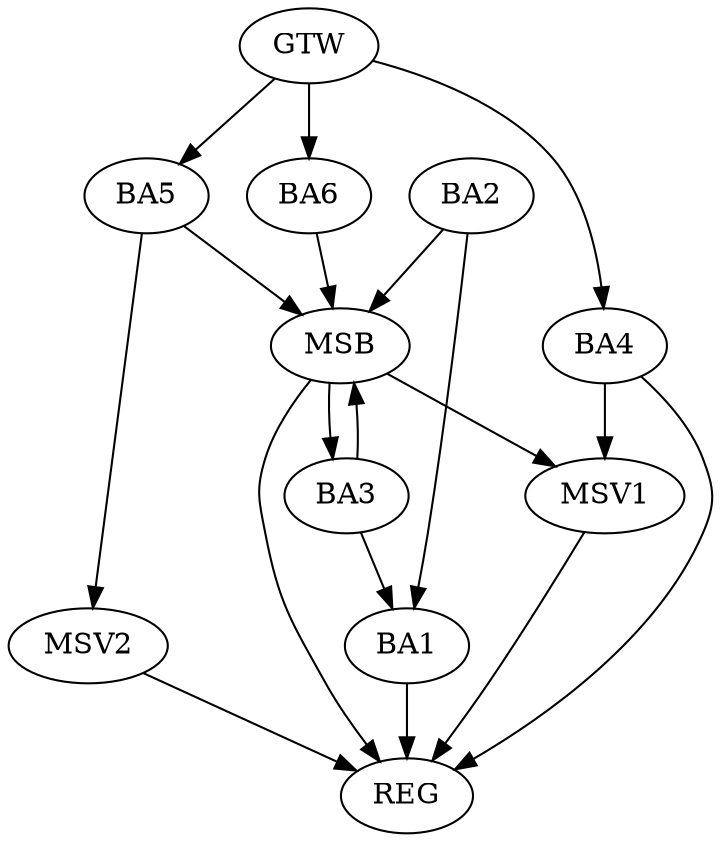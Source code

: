 strict digraph G {
  BA1 [ label="BA1" ];
  BA2 [ label="BA2" ];
  BA3 [ label="BA3" ];
  BA4 [ label="BA4" ];
  BA5 [ label="BA5" ];
  BA6 [ label="BA6" ];
  GTW [ label="GTW" ];
  REG [ label="REG" ];
  MSB [ label="MSB" ];
  MSV1 [ label="MSV1" ];
  MSV2 [ label="MSV2" ];
  GTW -> BA4;
  GTW -> BA5;
  GTW -> BA6;
  BA1 -> REG;
  BA4 -> REG;
  BA2 -> MSB;
  MSB -> REG;
  BA3 -> MSB;
  BA5 -> MSB;
  MSB -> BA3;
  BA6 -> MSB;
  BA3 -> BA1;
  BA2 -> BA1;
  BA4 -> MSV1;
  MSB -> MSV1;
  MSV1 -> REG;
  BA5 -> MSV2;
  MSV2 -> REG;
}
